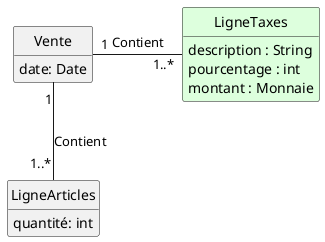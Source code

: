 @startuml MDD LigneTaxes
skinparam style strictuml
skinparam BackgroundColor transparent
hide empty members
class Vente {
    date: Date
}
class LigneArticles {
    quantité: int
}
class LigneTaxes #ddffdd {
    description : String
    pourcentage : int
    montant : Monnaie 
}
Vente "1" -down- "1..*" LigneArticles : Contient
Vente "1" -right- "1..*" LigneTaxes : Contient
@enduml